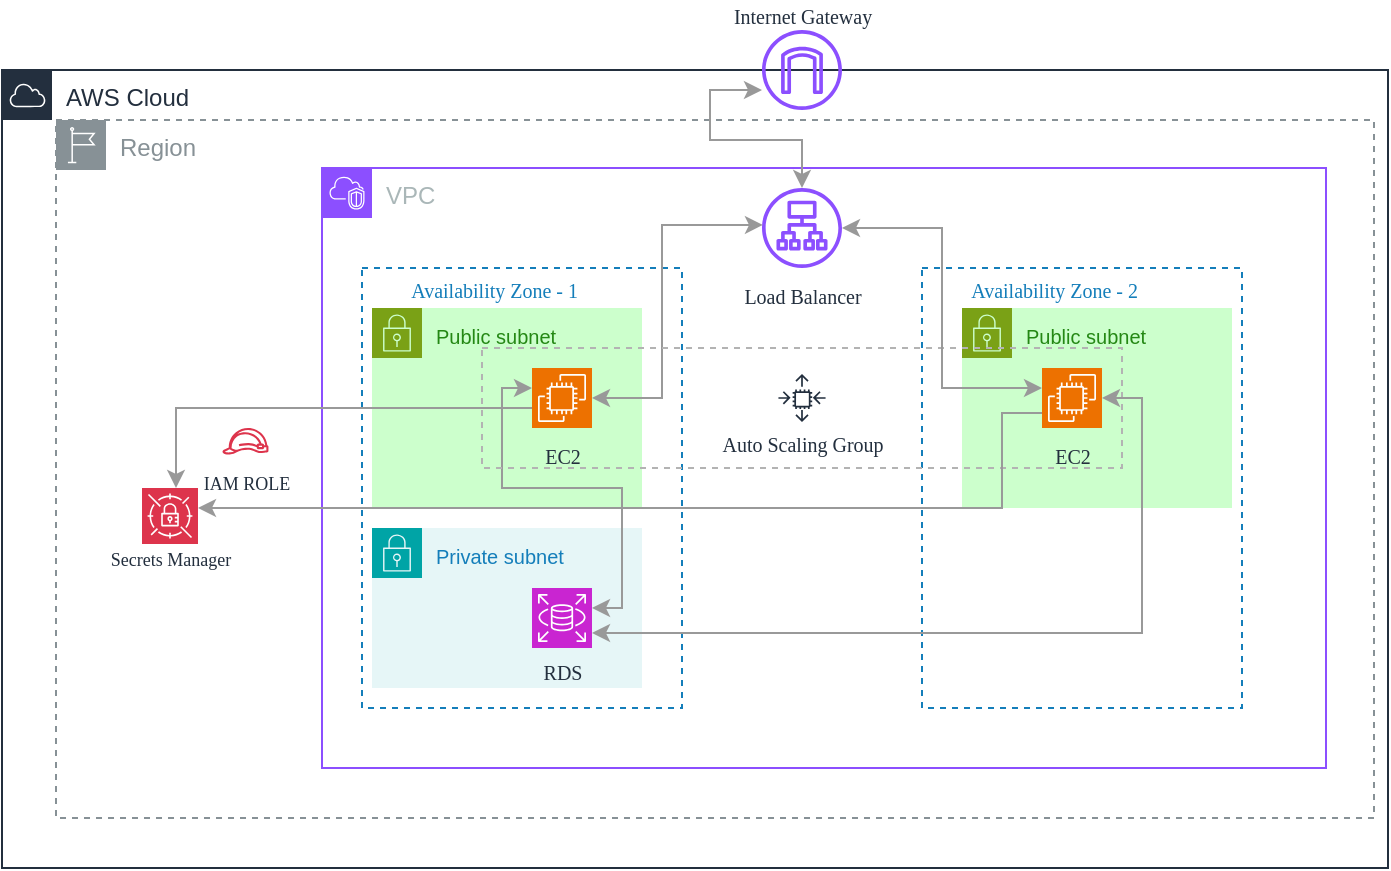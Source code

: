 <mxfile version="26.2.8">
  <diagram name="Page-1" id="vpXQgzySBhZYyeHZOmSa">
    <mxGraphModel grid="0" page="1" gridSize="10" guides="1" tooltips="1" connect="1" arrows="1" fold="1" pageScale="1" pageWidth="740" pageHeight="450" background="none" math="0" shadow="0">
      <root>
        <mxCell id="0" />
        <mxCell id="1" parent="0" />
        <mxCell id="TemJsC27Aw64fpyz1TR9-4" value="Region" style="sketch=0;outlineConnect=0;gradientColor=none;html=1;whiteSpace=wrap;fontSize=12;fontStyle=0;shape=mxgraph.aws4.group;grIcon=mxgraph.aws4.group_region;strokeColor=#879196;fillColor=none;verticalAlign=top;align=left;spacingLeft=30;fontColor=#879196;dashed=1;" vertex="1" parent="1">
          <mxGeometry x="46" y="65" width="659" height="349" as="geometry" />
        </mxCell>
        <mxCell id="TemJsC27Aw64fpyz1TR9-3" value="AWS Cloud" style="points=[[0,0],[0.25,0],[0.5,0],[0.75,0],[1,0],[1,0.25],[1,0.5],[1,0.75],[1,1],[0.75,1],[0.5,1],[0.25,1],[0,1],[0,0.75],[0,0.5],[0,0.25]];outlineConnect=0;gradientColor=none;html=1;whiteSpace=wrap;fontSize=12;fontStyle=0;container=0;pointerEvents=0;collapsible=0;recursiveResize=0;shape=mxgraph.aws4.group;grIcon=mxgraph.aws4.group_aws_cloud;strokeColor=#232F3E;fillColor=none;verticalAlign=top;align=left;spacingLeft=30;fontColor=#232F3E;dashed=0;" vertex="1" parent="1">
          <mxGeometry x="19" y="40" width="693" height="399" as="geometry" />
        </mxCell>
        <mxCell id="TemJsC27Aw64fpyz1TR9-6" value="VPC" style="points=[[0,0],[0.25,0],[0.5,0],[0.75,0],[1,0],[1,0.25],[1,0.5],[1,0.75],[1,1],[0.75,1],[0.5,1],[0.25,1],[0,1],[0,0.75],[0,0.5],[0,0.25]];outlineConnect=0;gradientColor=none;html=1;whiteSpace=wrap;fontSize=12;fontStyle=0;container=0;pointerEvents=0;collapsible=0;recursiveResize=0;shape=mxgraph.aws4.group;grIcon=mxgraph.aws4.group_vpc2;strokeColor=#8C4FFF;fillColor=none;verticalAlign=top;align=left;spacingLeft=30;fontColor=#AAB7B8;dashed=0;" vertex="1" parent="1">
          <mxGeometry x="179" y="89" width="502" height="300" as="geometry" />
        </mxCell>
        <mxCell id="TemJsC27Aw64fpyz1TR9-46" style="edgeStyle=orthogonalEdgeStyle;rounded=0;orthogonalLoop=1;jettySize=auto;html=1;startArrow=classic;startFill=1;strokeColor=#999999;align=center;verticalAlign=middle;fontFamily=Helvetica;fontSize=11;fontColor=default;labelBackgroundColor=default;endArrow=classic;curved=0;" edge="1" parent="1" source="TemJsC27Aw64fpyz1TR9-14" target="TemJsC27Aw64fpyz1TR9-44">
          <mxGeometry relative="1" as="geometry">
            <Array as="points">
              <mxPoint x="419" y="75" />
              <mxPoint x="373" y="75" />
              <mxPoint x="373" y="50" />
            </Array>
          </mxGeometry>
        </mxCell>
        <mxCell id="TemJsC27Aw64fpyz1TR9-14" value="&lt;font face=&quot;Comic Sans MS&quot; style=&quot;font-size: 10px;&quot;&gt;Load Balancer&lt;/font&gt;" style="sketch=0;outlineConnect=0;fontColor=#232F3E;gradientColor=none;fillColor=#8C4FFF;strokeColor=none;dashed=0;verticalLabelPosition=bottom;verticalAlign=top;align=center;html=1;fontSize=12;fontStyle=0;aspect=fixed;pointerEvents=1;shape=mxgraph.aws4.application_load_balancer;" vertex="1" parent="1">
          <mxGeometry x="399" y="99" width="40" height="40" as="geometry" />
        </mxCell>
        <mxCell id="TemJsC27Aw64fpyz1TR9-7" value="&lt;font face=&quot;Comic Sans MS&quot;&gt;Availability Zone - 1&lt;/font&gt;" style="fillColor=none;strokeColor=#147EBA;dashed=1;verticalAlign=bottom;fontStyle=0;fontColor=#147EBA;whiteSpace=wrap;html=1;fontSize=10;labelPosition=left;verticalLabelPosition=top;align=right;textDirection=ltr;labelBorderColor=none;spacingRight=-110;spacingLeft=0;spacingBottom=-20;" vertex="1" parent="1">
          <mxGeometry x="199" y="139" width="160" height="220" as="geometry" />
        </mxCell>
        <mxCell id="TemJsC27Aw64fpyz1TR9-28" value="&lt;font style=&quot;font-size: 10px;&quot;&gt;Private subnet&lt;/font&gt;" style="points=[[0,0],[0.25,0],[0.5,0],[0.75,0],[1,0],[1,0.25],[1,0.5],[1,0.75],[1,1],[0.75,1],[0.5,1],[0.25,1],[0,1],[0,0.75],[0,0.5],[0,0.25]];outlineConnect=0;gradientColor=none;html=1;whiteSpace=wrap;fontSize=12;fontStyle=0;container=1;pointerEvents=0;collapsible=0;recursiveResize=0;shape=mxgraph.aws4.group;grIcon=mxgraph.aws4.group_security_group;grStroke=0;strokeColor=#00A4A6;fillColor=#E6F6F7;verticalAlign=top;align=left;spacingLeft=30;fontColor=#147EBA;dashed=0;" vertex="1" parent="1">
          <mxGeometry x="204" y="269" width="135" height="80" as="geometry" />
        </mxCell>
        <mxCell id="TemJsC27Aw64fpyz1TR9-32" value="&lt;font face=&quot;Comic Sans MS&quot; style=&quot;font-size: 10px;&quot;&gt;RDS&lt;/font&gt;" style="sketch=0;points=[[0,0,0],[0.25,0,0],[0.5,0,0],[0.75,0,0],[1,0,0],[0,1,0],[0.25,1,0],[0.5,1,0],[0.75,1,0],[1,1,0],[0,0.25,0],[0,0.5,0],[0,0.75,0],[1,0.25,0],[1,0.5,0],[1,0.75,0]];outlineConnect=0;fontColor=#232F3E;fillColor=#C925D1;strokeColor=#ffffff;dashed=0;verticalLabelPosition=bottom;verticalAlign=top;align=center;html=1;fontSize=12;fontStyle=0;aspect=fixed;shape=mxgraph.aws4.resourceIcon;resIcon=mxgraph.aws4.rds;spacing=0;" vertex="1" parent="TemJsC27Aw64fpyz1TR9-28">
          <mxGeometry x="80" y="30" width="30" height="30" as="geometry" />
        </mxCell>
        <mxCell id="TemJsC27Aw64fpyz1TR9-29" value="&lt;font style=&quot;font-size: 10px;&quot;&gt;Public subnet&lt;/font&gt;" style="points=[[0,0],[0.25,0],[0.5,0],[0.75,0],[1,0],[1,0.25],[1,0.5],[1,0.75],[1,1],[0.75,1],[0.5,1],[0.25,1],[0,1],[0,0.75],[0,0.5],[0,0.25]];outlineConnect=0;gradientColor=none;html=1;whiteSpace=wrap;fontSize=12;fontStyle=0;container=1;pointerEvents=0;collapsible=0;recursiveResize=0;shape=mxgraph.aws4.group;grIcon=mxgraph.aws4.group_security_group;grStroke=0;strokeColor=#7AA116;fillColor=#CCFFCC;verticalAlign=top;align=left;spacingLeft=30;fontColor=#248814;dashed=0;" vertex="1" parent="1">
          <mxGeometry x="204" y="159" width="135" height="100" as="geometry" />
        </mxCell>
        <mxCell id="TemJsC27Aw64fpyz1TR9-24" style="edgeStyle=orthogonalEdgeStyle;rounded=0;orthogonalLoop=1;jettySize=auto;html=1;entryX=0.012;entryY=0.462;entryDx=0;entryDy=0;entryPerimeter=0;startArrow=classic;startFill=1;curved=0;strokeColor=#999999;" edge="1" parent="1" source="TemJsC27Aw64fpyz1TR9-9" target="TemJsC27Aw64fpyz1TR9-14">
          <mxGeometry relative="1" as="geometry">
            <Array as="points">
              <mxPoint x="349" y="204" />
              <mxPoint x="349" y="118" />
            </Array>
          </mxGeometry>
        </mxCell>
        <mxCell id="TemJsC27Aw64fpyz1TR9-34" style="edgeStyle=orthogonalEdgeStyle;rounded=0;orthogonalLoop=1;jettySize=auto;html=1;startArrow=classic;startFill=1;strokeColor=#999999;" edge="1" parent="1" source="TemJsC27Aw64fpyz1TR9-9" target="TemJsC27Aw64fpyz1TR9-32">
          <mxGeometry relative="1" as="geometry">
            <Array as="points">
              <mxPoint x="269" y="199" />
              <mxPoint x="269" y="249" />
              <mxPoint x="329" y="249" />
              <mxPoint x="329" y="309" />
            </Array>
          </mxGeometry>
        </mxCell>
        <mxCell id="TemJsC27Aw64fpyz1TR9-19" value="" style="group;spacingBottom=0;spacingRight=0;" connectable="0" vertex="1" parent="1">
          <mxGeometry x="479" y="139" width="160" height="220" as="geometry" />
        </mxCell>
        <mxCell id="TemJsC27Aw64fpyz1TR9-17" value="&lt;font face=&quot;Comic Sans MS&quot;&gt;Availability Zone - 2&lt;/font&gt;" style="fillColor=none;strokeColor=#147EBA;dashed=1;verticalAlign=bottom;fontStyle=0;fontColor=#147EBA;whiteSpace=wrap;html=1;fontSize=10;labelPosition=left;verticalLabelPosition=top;align=right;textDirection=ltr;labelBorderColor=none;spacingRight=-110;spacingLeft=0;spacingBottom=-20;fontFamily=Helvetica;" vertex="1" parent="TemJsC27Aw64fpyz1TR9-19">
          <mxGeometry width="160" height="220" as="geometry" />
        </mxCell>
        <mxCell id="TemJsC27Aw64fpyz1TR9-31" value="&lt;font style=&quot;font-size: 10px;&quot;&gt;Public subnet&lt;/font&gt;" style="points=[[0,0],[0.25,0],[0.5,0],[0.75,0],[1,0],[1,0.25],[1,0.5],[1,0.75],[1,1],[0.75,1],[0.5,1],[0.25,1],[0,1],[0,0.75],[0,0.5],[0,0.25]];outlineConnect=0;gradientColor=none;html=1;whiteSpace=wrap;fontSize=12;fontStyle=0;container=1;pointerEvents=0;collapsible=0;recursiveResize=0;shape=mxgraph.aws4.group;grIcon=mxgraph.aws4.group_security_group;grStroke=0;strokeColor=#7AA116;fillColor=#CCFFCC;verticalAlign=top;align=left;spacingLeft=30;fontColor=#248814;dashed=0;fontFamily=Helvetica;" vertex="1" parent="TemJsC27Aw64fpyz1TR9-19">
          <mxGeometry x="20" y="20" width="135" height="100" as="geometry" />
        </mxCell>
        <mxCell id="TemJsC27Aw64fpyz1TR9-18" value="&lt;font face=&quot;Comic Sans MS&quot; style=&quot;font-size: 10px;&quot;&gt;EC2&lt;/font&gt;&lt;div&gt;&lt;br&gt;&lt;/div&gt;" style="sketch=0;points=[[0,0,0],[0.25,0,0],[0.5,0,0],[0.75,0,0],[1,0,0],[0,1,0],[0.25,1,0],[0.5,1,0],[0.75,1,0],[1,1,0],[0,0.25,0],[0,0.5,0],[0,0.75,0],[1,0.25,0],[1,0.5,0],[1,0.75,0]];outlineConnect=0;fontColor=#232F3E;fillColor=#ED7100;strokeColor=#ffffff;dashed=0;verticalLabelPosition=bottom;verticalAlign=top;align=center;html=1;fontSize=12;fontStyle=0;aspect=fixed;shape=mxgraph.aws4.resourceIcon;resIcon=mxgraph.aws4.ec2;" vertex="1" parent="TemJsC27Aw64fpyz1TR9-19">
          <mxGeometry x="60" y="50.005" width="30" height="30" as="geometry" />
        </mxCell>
        <mxCell id="TemJsC27Aw64fpyz1TR9-27" value="" style="rounded=0;whiteSpace=wrap;html=1;fillColor=none;dashed=1;strokeColor=#B3B3B3;spacing=0;" vertex="1" parent="1">
          <mxGeometry x="259" y="179" width="320" height="60" as="geometry" />
        </mxCell>
        <mxCell id="TemJsC27Aw64fpyz1TR9-25" style="edgeStyle=orthogonalEdgeStyle;rounded=0;orthogonalLoop=1;jettySize=auto;html=1;startArrow=classic;startFill=1;curved=0;strokeColor=#999999;" edge="1" parent="1" source="TemJsC27Aw64fpyz1TR9-18" target="TemJsC27Aw64fpyz1TR9-14">
          <mxGeometry relative="1" as="geometry">
            <Array as="points">
              <mxPoint x="489" y="199" />
              <mxPoint x="489" y="119" />
            </Array>
          </mxGeometry>
        </mxCell>
        <mxCell id="TemJsC27Aw64fpyz1TR9-35" style="edgeStyle=orthogonalEdgeStyle;rounded=0;orthogonalLoop=1;jettySize=auto;html=1;entryX=1;entryY=0.75;entryDx=0;entryDy=0;entryPerimeter=0;startArrow=classic;startFill=1;strokeColor=#999999;align=center;verticalAlign=middle;fontFamily=Helvetica;fontSize=11;fontColor=default;labelBackgroundColor=default;endArrow=classic;" edge="1" parent="1" target="TemJsC27Aw64fpyz1TR9-32">
          <mxGeometry relative="1" as="geometry">
            <mxPoint x="569" y="204" as="sourcePoint" />
            <Array as="points">
              <mxPoint x="569" y="204" />
              <mxPoint x="589" y="204" />
              <mxPoint x="589" y="321" />
            </Array>
          </mxGeometry>
        </mxCell>
        <mxCell id="TemJsC27Aw64fpyz1TR9-26" value="&lt;font face=&quot;Comic Sans MS&quot;&gt;Auto Scaling Group&lt;/font&gt;" style="sketch=0;outlineConnect=0;fontColor=#232F3E;gradientColor=none;strokeColor=#232F3E;fillColor=none;dashed=0;verticalLabelPosition=bottom;verticalAlign=top;align=center;html=1;fontSize=10;fontStyle=0;aspect=fixed;shape=mxgraph.aws4.resourceIcon;resIcon=mxgraph.aws4.auto_scaling;spacing=-2;" vertex="1" parent="1">
          <mxGeometry x="404" y="189" width="30" height="30" as="geometry" />
        </mxCell>
        <mxCell id="TemJsC27Aw64fpyz1TR9-40" value="Secrets Manager" style="sketch=0;points=[[0,0,0],[0.25,0,0],[0.5,0,0],[0.75,0,0],[1,0,0],[0,1,0],[0.25,1,0],[0.5,1,0],[0.75,1,0],[1,1,0],[0,0.25,0],[0,0.5,0],[0,0.75,0],[1,0.25,0],[1,0.5,0],[1,0.75,0]];outlineConnect=0;fontColor=#232F3E;fillColor=#DD344C;strokeColor=#ffffff;dashed=0;verticalLabelPosition=bottom;verticalAlign=top;align=center;html=1;fontSize=9;fontStyle=0;aspect=fixed;shape=mxgraph.aws4.resourceIcon;resIcon=mxgraph.aws4.secrets_manager;fontFamily=Comic Sans MS;spacing=-2;" vertex="1" parent="1">
          <mxGeometry x="89" y="249" width="28" height="28" as="geometry" />
        </mxCell>
        <mxCell id="TemJsC27Aw64fpyz1TR9-9" value="&lt;font face=&quot;Comic Sans MS&quot; style=&quot;font-size: 10px;&quot;&gt;EC2&lt;/font&gt;" style="sketch=0;points=[[0,0,0],[0.25,0,0],[0.5,0,0],[0.75,0,0],[1,0,0],[0,1,0],[0.25,1,0],[0.5,1,0],[0.75,1,0],[1,1,0],[0,0.25,0],[0,0.5,0],[0,0.75,0],[1,0.25,0],[1,0.5,0],[1,0.75,0]];outlineConnect=0;fontColor=#232F3E;fillColor=#ED7100;strokeColor=#ffffff;dashed=0;verticalLabelPosition=bottom;verticalAlign=top;align=center;html=1;fontSize=12;fontStyle=0;aspect=fixed;shape=mxgraph.aws4.resourceIcon;resIcon=mxgraph.aws4.ec2;" vertex="1" parent="1">
          <mxGeometry x="284" y="189" width="30" height="30" as="geometry" />
        </mxCell>
        <mxCell id="TemJsC27Aw64fpyz1TR9-41" style="edgeStyle=orthogonalEdgeStyle;rounded=0;orthogonalLoop=1;jettySize=auto;html=1;exitX=0;exitY=0.75;exitDx=0;exitDy=0;exitPerimeter=0;strokeColor=#999999;align=center;verticalAlign=middle;fontFamily=Helvetica;fontSize=11;fontColor=default;labelBackgroundColor=default;startArrow=none;startFill=0;endArrow=classic;" edge="1" parent="1" source="TemJsC27Aw64fpyz1TR9-18" target="TemJsC27Aw64fpyz1TR9-40">
          <mxGeometry relative="1" as="geometry">
            <Array as="points">
              <mxPoint x="519" y="212" />
              <mxPoint x="519" y="259" />
            </Array>
          </mxGeometry>
        </mxCell>
        <mxCell id="TemJsC27Aw64fpyz1TR9-42" style="edgeStyle=orthogonalEdgeStyle;rounded=0;orthogonalLoop=1;jettySize=auto;html=1;strokeColor=#999999;align=center;verticalAlign=middle;fontFamily=Helvetica;fontSize=11;fontColor=default;labelBackgroundColor=default;startArrow=none;startFill=0;endArrow=classic;" edge="1" parent="1" source="TemJsC27Aw64fpyz1TR9-9">
          <mxGeometry relative="1" as="geometry">
            <mxPoint x="106" y="249" as="targetPoint" />
            <Array as="points">
              <mxPoint x="106" y="209" />
              <mxPoint x="106" y="249" />
            </Array>
          </mxGeometry>
        </mxCell>
        <mxCell id="TemJsC27Aw64fpyz1TR9-43" value="&lt;font face=&quot;Comic Sans MS&quot; style=&quot;font-size: 9px;&quot;&gt;IAM ROLE&lt;/font&gt;" style="sketch=0;outlineConnect=0;fontColor=#232F3E;gradientColor=none;fillColor=#DD344C;strokeColor=none;dashed=0;verticalLabelPosition=bottom;verticalAlign=top;align=center;html=1;fontSize=12;fontStyle=0;aspect=fixed;pointerEvents=1;shape=mxgraph.aws4.role;" vertex="1" parent="1">
          <mxGeometry x="129" y="219" width="23.45" height="13.24" as="geometry" />
        </mxCell>
        <mxCell id="TemJsC27Aw64fpyz1TR9-44" value="&lt;font face=&quot;Comic Sans MS&quot; style=&quot;font-size: 10px;&quot;&gt;Internet Gateway&lt;/font&gt;" style="sketch=0;outlineConnect=0;fontColor=#232F3E;gradientColor=none;fillColor=#8C4FFF;strokeColor=none;dashed=0;verticalLabelPosition=top;verticalAlign=bottom;align=center;html=1;fontSize=12;fontStyle=0;aspect=fixed;pointerEvents=1;shape=mxgraph.aws4.internet_gateway;spacing=0;labelPosition=center;" vertex="1" parent="1">
          <mxGeometry x="399" y="20" width="40" height="40" as="geometry" />
        </mxCell>
      </root>
    </mxGraphModel>
  </diagram>
</mxfile>
